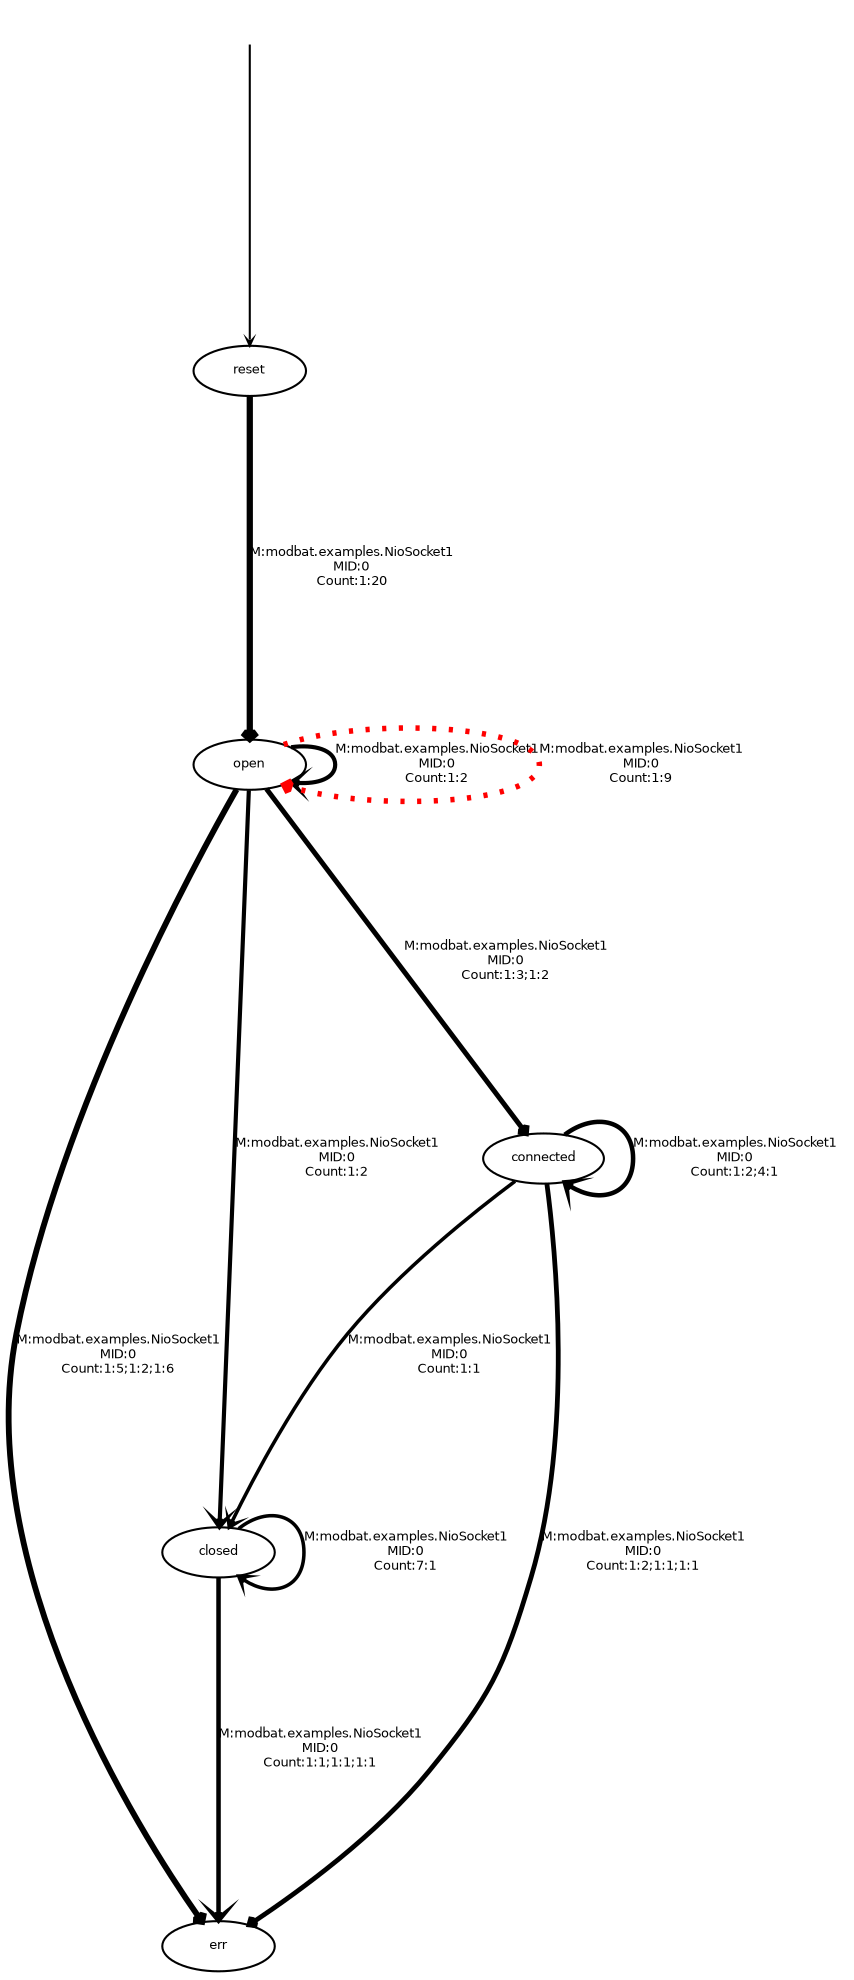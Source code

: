 digraph model {
  orientation = portrait;
  graph [ rankdir = "TB", ranksep="2", nodesep="0.2" ];
  node [ fontname = "Helvetica", fontsize="6.0", style=rounded, shape="ellipse", margin="0.07", height="0.1" ];
  edge [ fontname = "Helvetica", arrowsize=".3", arrowhead="vee", fontsize="6.0", margin="0.05" ];
None [shape=none, style=invis, width=0.1, height=0.1];
None->reset;
{rank = source; None}
reset->open[penwidth="3.0",label = "M:modbat.examples.NioSocket1\nMID:0\nCount:1:20"];
open->err[penwidth="2.8129133566428557",label = "M:modbat.examples.NioSocket1\nMID:0\nCount:1:5;1:2;1:6"];
open->open[penwidth="2.0",label = "M:modbat.examples.NioSocket1\nMID:0\nCount:1:2"];
open->closed[penwidth="2.0",label = "M:modbat.examples.NioSocket1\nMID:0\nCount:1:2"];
closed->err[penwidth="2.1760912590556813",label = "M:modbat.examples.NioSocket1\nMID:0\nCount:1:1;1:1;1:1"];
closed->closed[penwidth="1.6989700043360187",label = "M:modbat.examples.NioSocket1\nMID:0\nCount:7:1"];
open->open[style=dotted, color=red,penwidth="2.653212513775344",label = "M:modbat.examples.NioSocket1\nMID:0\nCount:1:9"];
open->connected[penwidth="2.3979400086720375",label = "M:modbat.examples.NioSocket1\nMID:0\nCount:1:3;1:2"];
connected->connected[penwidth="2.1760912590556813",label = "M:modbat.examples.NioSocket1\nMID:0\nCount:1:2;4:1"];
connected->err[penwidth="2.3010299956639813",label = "M:modbat.examples.NioSocket1\nMID:0\nCount:1:2;1:1;1:1"];
connected->closed[penwidth="1.6989700043360187",label = "M:modbat.examples.NioSocket1\nMID:0\nCount:1:1"];
}
